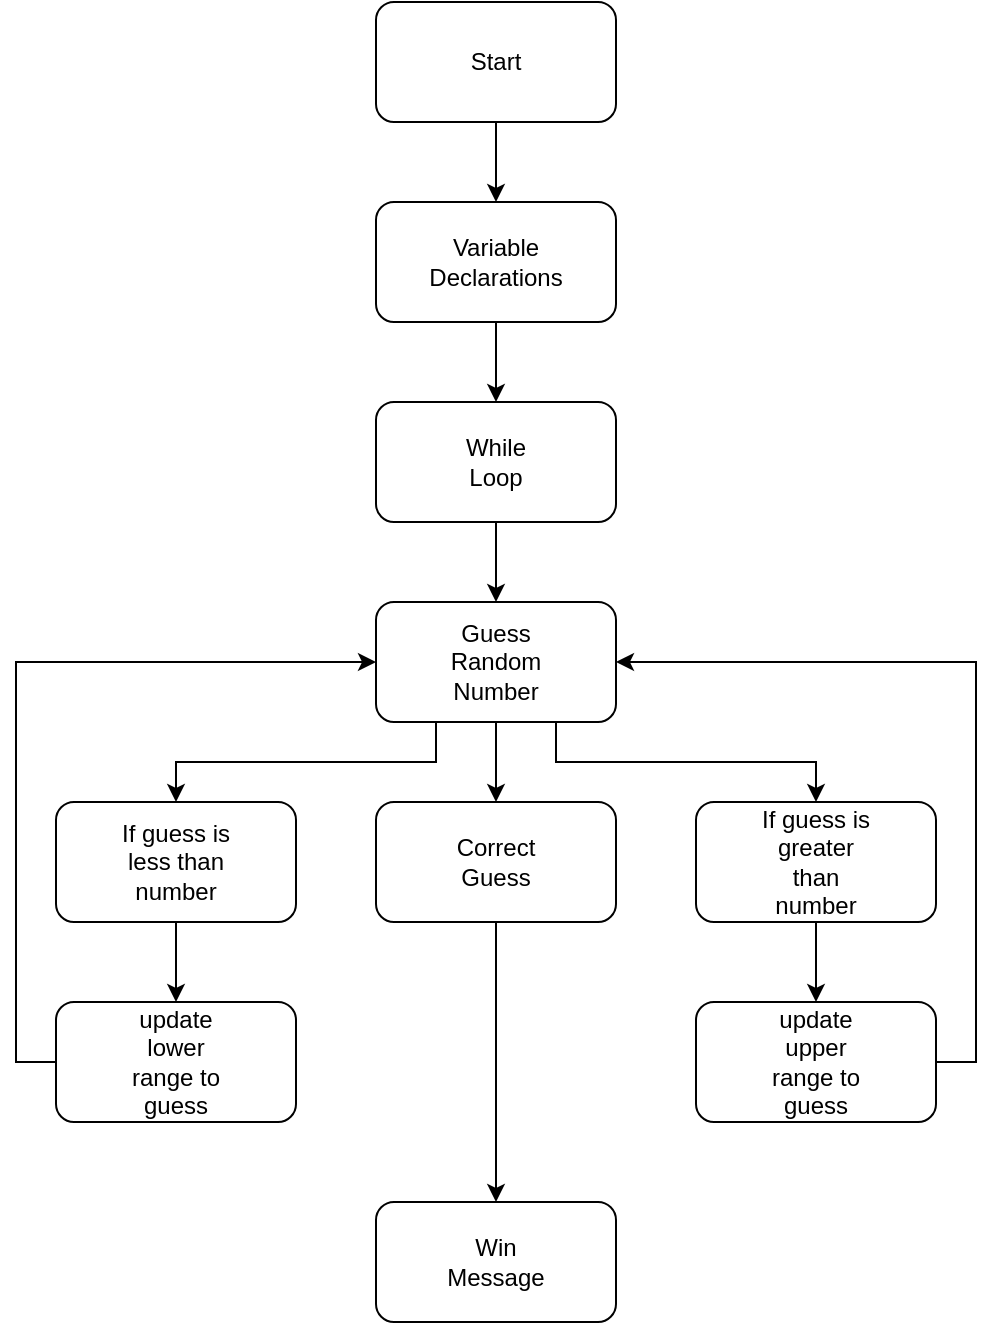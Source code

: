 <mxfile version="21.6.6" type="device">
  <diagram name="Page-1" id="kc5Xn4Ay7lG4WrcVG3aA">
    <mxGraphModel dx="1322" dy="780" grid="1" gridSize="10" guides="1" tooltips="1" connect="1" arrows="1" fold="1" page="1" pageScale="1" pageWidth="850" pageHeight="1100" math="0" shadow="0">
      <root>
        <mxCell id="0" />
        <mxCell id="1" parent="0" />
        <mxCell id="zRi42Dbr3An0B7oGq5hI-30" style="edgeStyle=orthogonalEdgeStyle;rounded=0;orthogonalLoop=1;jettySize=auto;html=1;entryX=0.5;entryY=0;entryDx=0;entryDy=0;" edge="1" parent="1" source="zRi42Dbr3An0B7oGq5hI-1" target="zRi42Dbr3An0B7oGq5hI-3">
          <mxGeometry relative="1" as="geometry" />
        </mxCell>
        <mxCell id="zRi42Dbr3An0B7oGq5hI-1" value="" style="rounded=1;whiteSpace=wrap;html=1;" vertex="1" parent="1">
          <mxGeometry x="120" y="80" width="120" height="60" as="geometry" />
        </mxCell>
        <mxCell id="zRi42Dbr3An0B7oGq5hI-2" value="Start" style="text;html=1;strokeColor=none;fillColor=none;align=center;verticalAlign=middle;whiteSpace=wrap;rounded=0;" vertex="1" parent="1">
          <mxGeometry x="150" y="95" width="60" height="30" as="geometry" />
        </mxCell>
        <mxCell id="zRi42Dbr3An0B7oGq5hI-29" style="edgeStyle=orthogonalEdgeStyle;rounded=0;orthogonalLoop=1;jettySize=auto;html=1;entryX=0.5;entryY=0;entryDx=0;entryDy=0;" edge="1" parent="1" source="zRi42Dbr3An0B7oGq5hI-3" target="zRi42Dbr3An0B7oGq5hI-5">
          <mxGeometry relative="1" as="geometry" />
        </mxCell>
        <mxCell id="zRi42Dbr3An0B7oGq5hI-3" value="" style="rounded=1;whiteSpace=wrap;html=1;" vertex="1" parent="1">
          <mxGeometry x="120" y="180" width="120" height="60" as="geometry" />
        </mxCell>
        <mxCell id="zRi42Dbr3An0B7oGq5hI-4" value="Variable Declarations" style="text;html=1;strokeColor=none;fillColor=none;align=center;verticalAlign=middle;whiteSpace=wrap;rounded=0;" vertex="1" parent="1">
          <mxGeometry x="150" y="195" width="60" height="30" as="geometry" />
        </mxCell>
        <mxCell id="zRi42Dbr3An0B7oGq5hI-28" style="edgeStyle=orthogonalEdgeStyle;rounded=0;orthogonalLoop=1;jettySize=auto;html=1;entryX=0.5;entryY=0;entryDx=0;entryDy=0;" edge="1" parent="1" source="zRi42Dbr3An0B7oGq5hI-5" target="zRi42Dbr3An0B7oGq5hI-7">
          <mxGeometry relative="1" as="geometry" />
        </mxCell>
        <mxCell id="zRi42Dbr3An0B7oGq5hI-5" value="" style="rounded=1;whiteSpace=wrap;html=1;" vertex="1" parent="1">
          <mxGeometry x="120" y="280" width="120" height="60" as="geometry" />
        </mxCell>
        <mxCell id="zRi42Dbr3An0B7oGq5hI-6" value="While Loop" style="text;html=1;strokeColor=none;fillColor=none;align=center;verticalAlign=middle;whiteSpace=wrap;rounded=0;" vertex="1" parent="1">
          <mxGeometry x="150" y="295" width="60" height="30" as="geometry" />
        </mxCell>
        <mxCell id="zRi42Dbr3An0B7oGq5hI-27" style="edgeStyle=orthogonalEdgeStyle;rounded=0;orthogonalLoop=1;jettySize=auto;html=1;entryX=0.5;entryY=0;entryDx=0;entryDy=0;" edge="1" parent="1" source="zRi42Dbr3An0B7oGq5hI-7" target="zRi42Dbr3An0B7oGq5hI-9">
          <mxGeometry relative="1" as="geometry" />
        </mxCell>
        <mxCell id="zRi42Dbr3An0B7oGq5hI-31" style="edgeStyle=orthogonalEdgeStyle;rounded=0;orthogonalLoop=1;jettySize=auto;html=1;exitX=0.25;exitY=1;exitDx=0;exitDy=0;entryX=0.5;entryY=0;entryDx=0;entryDy=0;" edge="1" parent="1" source="zRi42Dbr3An0B7oGq5hI-7" target="zRi42Dbr3An0B7oGq5hI-10">
          <mxGeometry relative="1" as="geometry" />
        </mxCell>
        <mxCell id="zRi42Dbr3An0B7oGq5hI-32" style="edgeStyle=orthogonalEdgeStyle;rounded=0;orthogonalLoop=1;jettySize=auto;html=1;exitX=0.75;exitY=1;exitDx=0;exitDy=0;entryX=0.5;entryY=0;entryDx=0;entryDy=0;" edge="1" parent="1" source="zRi42Dbr3An0B7oGq5hI-7" target="zRi42Dbr3An0B7oGq5hI-11">
          <mxGeometry relative="1" as="geometry" />
        </mxCell>
        <mxCell id="zRi42Dbr3An0B7oGq5hI-7" value="" style="rounded=1;whiteSpace=wrap;html=1;" vertex="1" parent="1">
          <mxGeometry x="120" y="380" width="120" height="60" as="geometry" />
        </mxCell>
        <mxCell id="zRi42Dbr3An0B7oGq5hI-8" value="Guess Random Number" style="text;html=1;strokeColor=none;fillColor=none;align=center;verticalAlign=middle;whiteSpace=wrap;rounded=0;" vertex="1" parent="1">
          <mxGeometry x="150" y="395" width="60" height="30" as="geometry" />
        </mxCell>
        <mxCell id="zRi42Dbr3An0B7oGq5hI-22" style="edgeStyle=orthogonalEdgeStyle;rounded=0;orthogonalLoop=1;jettySize=auto;html=1;entryX=0.5;entryY=0;entryDx=0;entryDy=0;" edge="1" parent="1" source="zRi42Dbr3An0B7oGq5hI-9" target="zRi42Dbr3An0B7oGq5hI-20">
          <mxGeometry relative="1" as="geometry" />
        </mxCell>
        <mxCell id="zRi42Dbr3An0B7oGq5hI-9" value="" style="rounded=1;whiteSpace=wrap;html=1;" vertex="1" parent="1">
          <mxGeometry x="120" y="480" width="120" height="60" as="geometry" />
        </mxCell>
        <mxCell id="zRi42Dbr3An0B7oGq5hI-23" style="edgeStyle=orthogonalEdgeStyle;rounded=0;orthogonalLoop=1;jettySize=auto;html=1;entryX=0.5;entryY=0;entryDx=0;entryDy=0;" edge="1" parent="1" source="zRi42Dbr3An0B7oGq5hI-10" target="zRi42Dbr3An0B7oGq5hI-15">
          <mxGeometry relative="1" as="geometry" />
        </mxCell>
        <mxCell id="zRi42Dbr3An0B7oGq5hI-10" value="" style="rounded=1;whiteSpace=wrap;html=1;" vertex="1" parent="1">
          <mxGeometry x="-40" y="480" width="120" height="60" as="geometry" />
        </mxCell>
        <mxCell id="zRi42Dbr3An0B7oGq5hI-24" style="edgeStyle=orthogonalEdgeStyle;rounded=0;orthogonalLoop=1;jettySize=auto;html=1;entryX=0.5;entryY=0;entryDx=0;entryDy=0;" edge="1" parent="1" source="zRi42Dbr3An0B7oGq5hI-11" target="zRi42Dbr3An0B7oGq5hI-17">
          <mxGeometry relative="1" as="geometry" />
        </mxCell>
        <mxCell id="zRi42Dbr3An0B7oGq5hI-11" value="" style="rounded=1;whiteSpace=wrap;html=1;" vertex="1" parent="1">
          <mxGeometry x="280" y="480" width="120" height="60" as="geometry" />
        </mxCell>
        <mxCell id="zRi42Dbr3An0B7oGq5hI-12" value="If guess is less than number" style="text;html=1;strokeColor=none;fillColor=none;align=center;verticalAlign=middle;whiteSpace=wrap;rounded=0;" vertex="1" parent="1">
          <mxGeometry x="-10" y="495" width="60" height="30" as="geometry" />
        </mxCell>
        <mxCell id="zRi42Dbr3An0B7oGq5hI-13" value="If guess is greater than number" style="text;html=1;strokeColor=none;fillColor=none;align=center;verticalAlign=middle;whiteSpace=wrap;rounded=0;" vertex="1" parent="1">
          <mxGeometry x="310" y="495" width="60" height="30" as="geometry" />
        </mxCell>
        <mxCell id="zRi42Dbr3An0B7oGq5hI-14" value="Correct Guess" style="text;html=1;strokeColor=none;fillColor=none;align=center;verticalAlign=middle;whiteSpace=wrap;rounded=0;" vertex="1" parent="1">
          <mxGeometry x="150" y="495" width="60" height="30" as="geometry" />
        </mxCell>
        <mxCell id="zRi42Dbr3An0B7oGq5hI-19" style="edgeStyle=orthogonalEdgeStyle;rounded=0;orthogonalLoop=1;jettySize=auto;html=1;entryX=0;entryY=0.5;entryDx=0;entryDy=0;" edge="1" parent="1" source="zRi42Dbr3An0B7oGq5hI-15" target="zRi42Dbr3An0B7oGq5hI-7">
          <mxGeometry relative="1" as="geometry">
            <Array as="points">
              <mxPoint x="-60" y="610" />
              <mxPoint x="-60" y="410" />
            </Array>
          </mxGeometry>
        </mxCell>
        <mxCell id="zRi42Dbr3An0B7oGq5hI-15" value="" style="rounded=1;whiteSpace=wrap;html=1;" vertex="1" parent="1">
          <mxGeometry x="-40" y="580" width="120" height="60" as="geometry" />
        </mxCell>
        <mxCell id="zRi42Dbr3An0B7oGq5hI-16" value="update lower range to guess" style="text;html=1;strokeColor=none;fillColor=none;align=center;verticalAlign=middle;whiteSpace=wrap;rounded=0;" vertex="1" parent="1">
          <mxGeometry x="-10" y="595" width="60" height="30" as="geometry" />
        </mxCell>
        <mxCell id="zRi42Dbr3An0B7oGq5hI-25" style="edgeStyle=orthogonalEdgeStyle;rounded=0;orthogonalLoop=1;jettySize=auto;html=1;entryX=1;entryY=0.5;entryDx=0;entryDy=0;" edge="1" parent="1" source="zRi42Dbr3An0B7oGq5hI-17" target="zRi42Dbr3An0B7oGq5hI-7">
          <mxGeometry relative="1" as="geometry">
            <Array as="points">
              <mxPoint x="420" y="610" />
              <mxPoint x="420" y="410" />
            </Array>
          </mxGeometry>
        </mxCell>
        <mxCell id="zRi42Dbr3An0B7oGq5hI-17" value="" style="rounded=1;whiteSpace=wrap;html=1;" vertex="1" parent="1">
          <mxGeometry x="280" y="580" width="120" height="60" as="geometry" />
        </mxCell>
        <mxCell id="zRi42Dbr3An0B7oGq5hI-18" value="update upper range to guess" style="text;html=1;strokeColor=none;fillColor=none;align=center;verticalAlign=middle;whiteSpace=wrap;rounded=0;" vertex="1" parent="1">
          <mxGeometry x="310" y="595" width="60" height="30" as="geometry" />
        </mxCell>
        <mxCell id="zRi42Dbr3An0B7oGq5hI-20" value="" style="rounded=1;whiteSpace=wrap;html=1;" vertex="1" parent="1">
          <mxGeometry x="120" y="680" width="120" height="60" as="geometry" />
        </mxCell>
        <mxCell id="zRi42Dbr3An0B7oGq5hI-21" value="Win Message" style="text;html=1;strokeColor=none;fillColor=none;align=center;verticalAlign=middle;whiteSpace=wrap;rounded=0;" vertex="1" parent="1">
          <mxGeometry x="150" y="695" width="60" height="30" as="geometry" />
        </mxCell>
      </root>
    </mxGraphModel>
  </diagram>
</mxfile>
